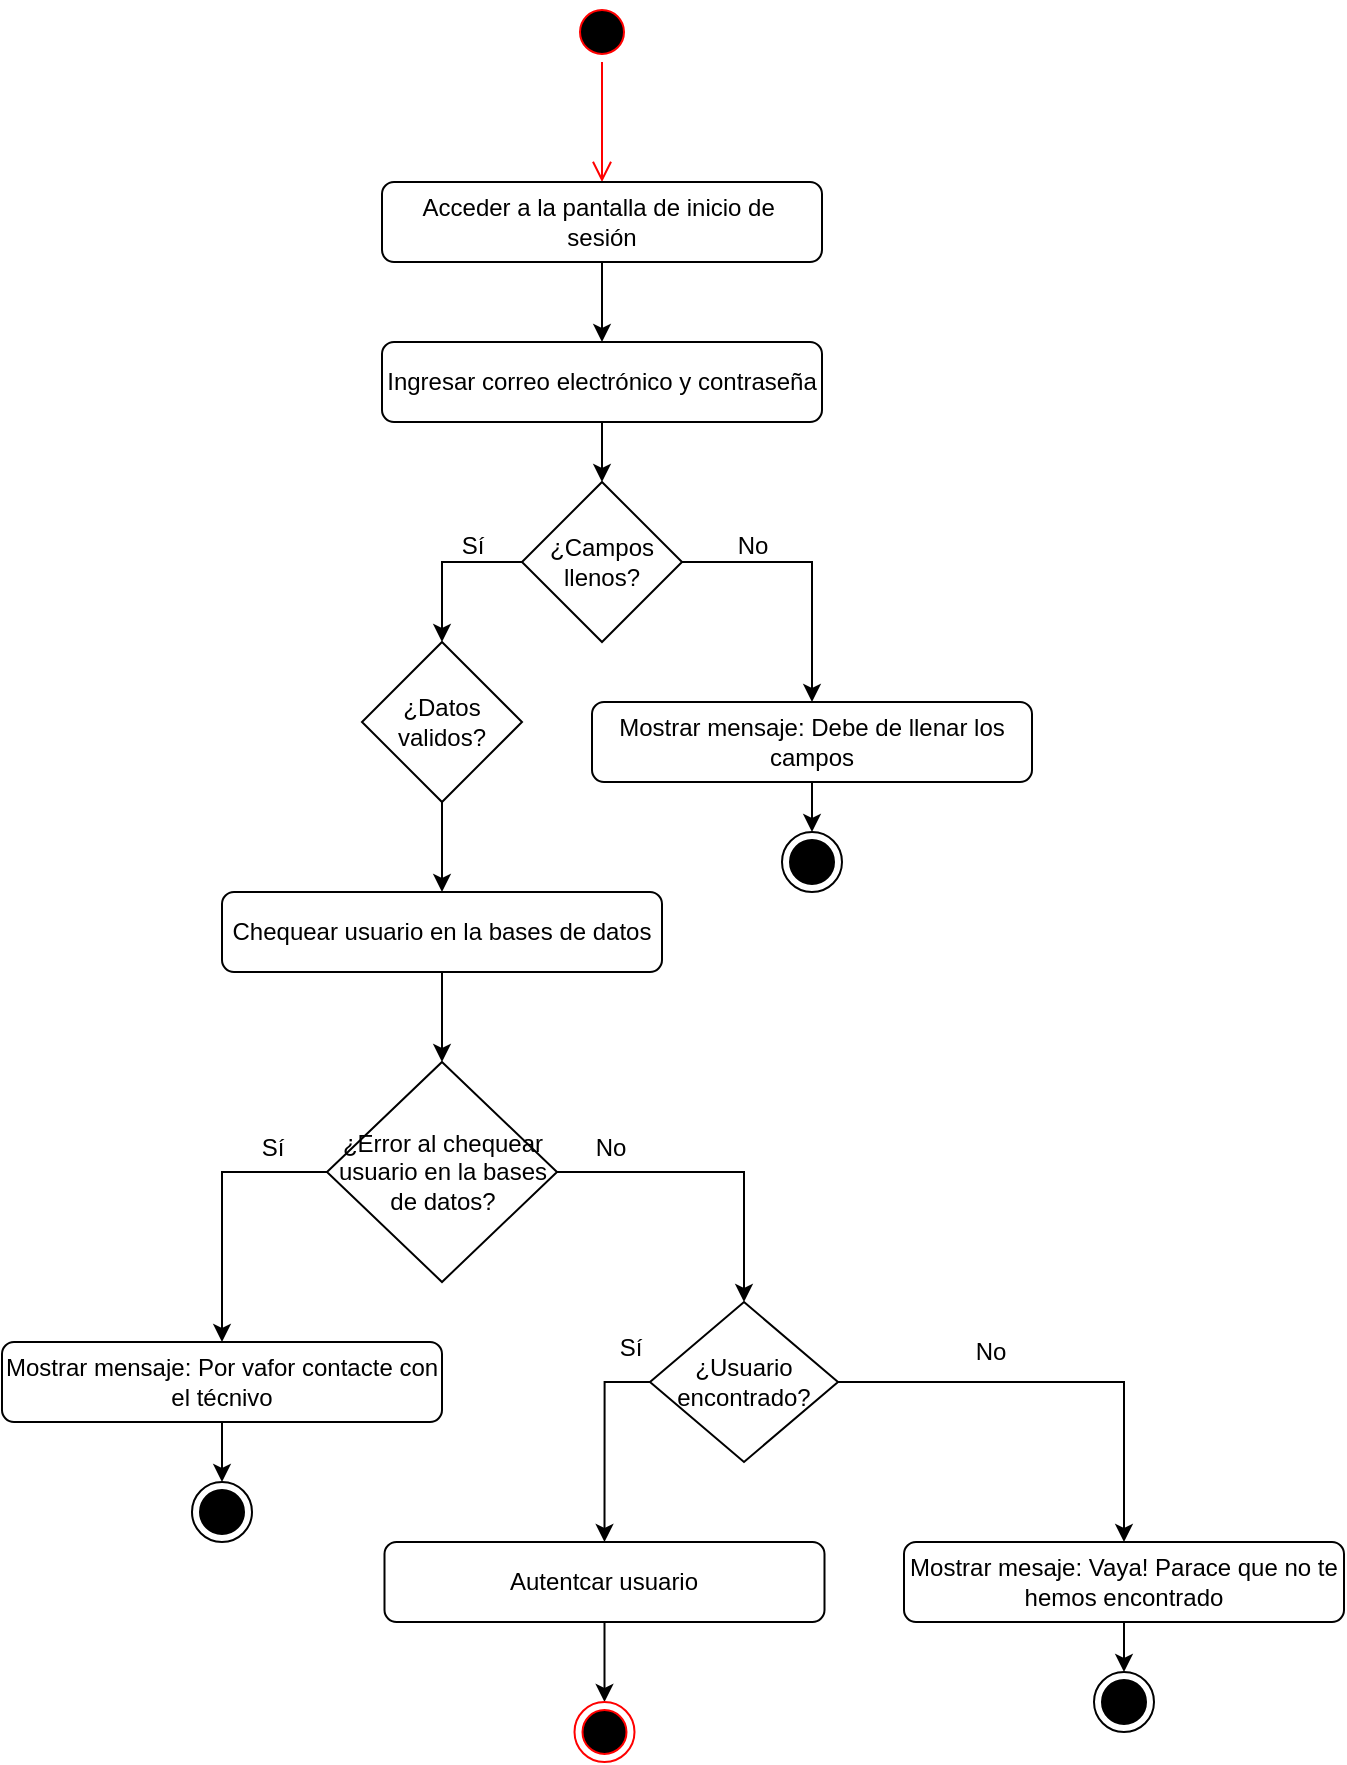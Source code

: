 <mxfile version="24.6.4" type="device">
  <diagram name="Página-1" id="0jFbXKhqwLZHdMIFINMl">
    <mxGraphModel dx="1229" dy="2314" grid="1" gridSize="10" guides="1" tooltips="1" connect="1" arrows="1" fold="1" page="1" pageScale="1" pageWidth="827" pageHeight="1169" math="0" shadow="0">
      <root>
        <mxCell id="0" />
        <mxCell id="1" parent="0" />
        <mxCell id="Hfi1FxqBY-VqrMtTTCaR-1" value="" style="ellipse;html=1;shape=startState;fillColor=#000000;strokeColor=#ff0000;" vertex="1" parent="1">
          <mxGeometry x="363" y="160" width="30" height="30" as="geometry" />
        </mxCell>
        <mxCell id="Hfi1FxqBY-VqrMtTTCaR-2" value="" style="edgeStyle=orthogonalEdgeStyle;html=1;verticalAlign=bottom;endArrow=open;endSize=8;strokeColor=#ff0000;rounded=0;" edge="1" source="Hfi1FxqBY-VqrMtTTCaR-1" parent="1">
          <mxGeometry relative="1" as="geometry">
            <mxPoint x="378" y="250" as="targetPoint" />
          </mxGeometry>
        </mxCell>
        <mxCell id="Hfi1FxqBY-VqrMtTTCaR-28" style="edgeStyle=orthogonalEdgeStyle;rounded=0;orthogonalLoop=1;jettySize=auto;html=1;" edge="1" parent="1" source="Hfi1FxqBY-VqrMtTTCaR-3" target="Hfi1FxqBY-VqrMtTTCaR-4">
          <mxGeometry relative="1" as="geometry" />
        </mxCell>
        <mxCell id="Hfi1FxqBY-VqrMtTTCaR-3" value="Acceder a la pantalla de inicio de&amp;nbsp;&lt;div&gt;sesión&lt;/div&gt;" style="rounded=1;whiteSpace=wrap;html=1;" vertex="1" parent="1">
          <mxGeometry x="268" y="250" width="220" height="40" as="geometry" />
        </mxCell>
        <mxCell id="Hfi1FxqBY-VqrMtTTCaR-29" style="edgeStyle=orthogonalEdgeStyle;rounded=0;orthogonalLoop=1;jettySize=auto;html=1;entryX=0.5;entryY=0;entryDx=0;entryDy=0;" edge="1" parent="1" source="Hfi1FxqBY-VqrMtTTCaR-4" target="Hfi1FxqBY-VqrMtTTCaR-7">
          <mxGeometry relative="1" as="geometry" />
        </mxCell>
        <mxCell id="Hfi1FxqBY-VqrMtTTCaR-4" value="Ingresar correo electrónico y contraseña" style="rounded=1;whiteSpace=wrap;html=1;" vertex="1" parent="1">
          <mxGeometry x="268" y="330" width="220" height="40" as="geometry" />
        </mxCell>
        <mxCell id="Hfi1FxqBY-VqrMtTTCaR-10" style="edgeStyle=orthogonalEdgeStyle;rounded=0;orthogonalLoop=1;jettySize=auto;html=1;entryX=0.5;entryY=0;entryDx=0;entryDy=0;exitX=0;exitY=0.5;exitDx=0;exitDy=0;" edge="1" parent="1" source="Hfi1FxqBY-VqrMtTTCaR-7" target="Hfi1FxqBY-VqrMtTTCaR-9">
          <mxGeometry relative="1" as="geometry" />
        </mxCell>
        <mxCell id="Hfi1FxqBY-VqrMtTTCaR-12" style="edgeStyle=orthogonalEdgeStyle;rounded=0;orthogonalLoop=1;jettySize=auto;html=1;entryX=0.5;entryY=0;entryDx=0;entryDy=0;exitX=1;exitY=0.5;exitDx=0;exitDy=0;" edge="1" parent="1" source="Hfi1FxqBY-VqrMtTTCaR-7" target="Hfi1FxqBY-VqrMtTTCaR-8">
          <mxGeometry relative="1" as="geometry" />
        </mxCell>
        <mxCell id="Hfi1FxqBY-VqrMtTTCaR-7" value="¿Campos llenos?" style="rhombus;whiteSpace=wrap;html=1;" vertex="1" parent="1">
          <mxGeometry x="338" y="400" width="80" height="80" as="geometry" />
        </mxCell>
        <mxCell id="Hfi1FxqBY-VqrMtTTCaR-34" style="edgeStyle=orthogonalEdgeStyle;rounded=0;orthogonalLoop=1;jettySize=auto;html=1;entryX=0.5;entryY=0;entryDx=0;entryDy=0;" edge="1" parent="1" source="Hfi1FxqBY-VqrMtTTCaR-8" target="Hfi1FxqBY-VqrMtTTCaR-30">
          <mxGeometry relative="1" as="geometry" />
        </mxCell>
        <mxCell id="Hfi1FxqBY-VqrMtTTCaR-8" value="Mostrar mensaje: Debe de llenar los campos" style="rounded=1;whiteSpace=wrap;html=1;" vertex="1" parent="1">
          <mxGeometry x="373" y="510" width="220" height="40" as="geometry" />
        </mxCell>
        <mxCell id="Hfi1FxqBY-VqrMtTTCaR-15" style="edgeStyle=orthogonalEdgeStyle;rounded=0;orthogonalLoop=1;jettySize=auto;html=1;entryX=0.5;entryY=0;entryDx=0;entryDy=0;" edge="1" parent="1" source="Hfi1FxqBY-VqrMtTTCaR-9" target="Hfi1FxqBY-VqrMtTTCaR-14">
          <mxGeometry relative="1" as="geometry" />
        </mxCell>
        <mxCell id="Hfi1FxqBY-VqrMtTTCaR-9" value="¿Datos validos?" style="rhombus;whiteSpace=wrap;html=1;" vertex="1" parent="1">
          <mxGeometry x="258" y="480" width="80" height="80" as="geometry" />
        </mxCell>
        <mxCell id="Hfi1FxqBY-VqrMtTTCaR-11" value="Sí" style="text;html=1;align=center;verticalAlign=middle;resizable=0;points=[];autosize=1;strokeColor=none;fillColor=none;" vertex="1" parent="1">
          <mxGeometry x="298" y="417" width="30" height="30" as="geometry" />
        </mxCell>
        <mxCell id="Hfi1FxqBY-VqrMtTTCaR-13" value="No" style="text;html=1;align=center;verticalAlign=middle;resizable=0;points=[];autosize=1;strokeColor=none;fillColor=none;" vertex="1" parent="1">
          <mxGeometry x="433" y="417" width="40" height="30" as="geometry" />
        </mxCell>
        <mxCell id="Hfi1FxqBY-VqrMtTTCaR-17" style="edgeStyle=orthogonalEdgeStyle;rounded=0;orthogonalLoop=1;jettySize=auto;html=1;" edge="1" parent="1" source="Hfi1FxqBY-VqrMtTTCaR-14" target="Hfi1FxqBY-VqrMtTTCaR-16">
          <mxGeometry relative="1" as="geometry" />
        </mxCell>
        <mxCell id="Hfi1FxqBY-VqrMtTTCaR-14" value="Chequear usuario en la bases de datos" style="rounded=1;whiteSpace=wrap;html=1;" vertex="1" parent="1">
          <mxGeometry x="188" y="605" width="220" height="40" as="geometry" />
        </mxCell>
        <mxCell id="Hfi1FxqBY-VqrMtTTCaR-21" style="edgeStyle=orthogonalEdgeStyle;rounded=0;orthogonalLoop=1;jettySize=auto;html=1;entryX=0.5;entryY=0;entryDx=0;entryDy=0;exitX=0;exitY=0.5;exitDx=0;exitDy=0;" edge="1" parent="1" source="Hfi1FxqBY-VqrMtTTCaR-16" target="Hfi1FxqBY-VqrMtTTCaR-18">
          <mxGeometry relative="1" as="geometry" />
        </mxCell>
        <mxCell id="Hfi1FxqBY-VqrMtTTCaR-40" style="edgeStyle=orthogonalEdgeStyle;rounded=0;orthogonalLoop=1;jettySize=auto;html=1;entryX=0.5;entryY=0;entryDx=0;entryDy=0;exitX=1;exitY=0.5;exitDx=0;exitDy=0;" edge="1" parent="1" source="Hfi1FxqBY-VqrMtTTCaR-16" target="Hfi1FxqBY-VqrMtTTCaR-39">
          <mxGeometry relative="1" as="geometry" />
        </mxCell>
        <mxCell id="Hfi1FxqBY-VqrMtTTCaR-16" value="¿Error al chequear usuario en la bases de datos?" style="rhombus;whiteSpace=wrap;html=1;" vertex="1" parent="1">
          <mxGeometry x="240.5" y="690" width="115" height="110" as="geometry" />
        </mxCell>
        <mxCell id="Hfi1FxqBY-VqrMtTTCaR-37" style="edgeStyle=orthogonalEdgeStyle;rounded=0;orthogonalLoop=1;jettySize=auto;html=1;entryX=0.5;entryY=0;entryDx=0;entryDy=0;" edge="1" parent="1" source="Hfi1FxqBY-VqrMtTTCaR-18" target="Hfi1FxqBY-VqrMtTTCaR-32">
          <mxGeometry relative="1" as="geometry" />
        </mxCell>
        <mxCell id="Hfi1FxqBY-VqrMtTTCaR-18" value="Mostrar mensaje: Por vafor contacte con el técnivo" style="rounded=1;whiteSpace=wrap;html=1;" vertex="1" parent="1">
          <mxGeometry x="78" y="830" width="220" height="40" as="geometry" />
        </mxCell>
        <mxCell id="Hfi1FxqBY-VqrMtTTCaR-27" style="edgeStyle=orthogonalEdgeStyle;rounded=0;orthogonalLoop=1;jettySize=auto;html=1;entryX=0.5;entryY=0;entryDx=0;entryDy=0;" edge="1" parent="1" source="Hfi1FxqBY-VqrMtTTCaR-19" target="Hfi1FxqBY-VqrMtTTCaR-26">
          <mxGeometry relative="1" as="geometry" />
        </mxCell>
        <mxCell id="Hfi1FxqBY-VqrMtTTCaR-19" value="Autentcar usuario" style="rounded=1;whiteSpace=wrap;html=1;" vertex="1" parent="1">
          <mxGeometry x="269.25" y="930" width="220" height="40" as="geometry" />
        </mxCell>
        <mxCell id="Hfi1FxqBY-VqrMtTTCaR-22" value="Sí" style="text;html=1;align=center;verticalAlign=middle;resizable=0;points=[];autosize=1;strokeColor=none;fillColor=none;" vertex="1" parent="1">
          <mxGeometry x="198" y="718" width="30" height="30" as="geometry" />
        </mxCell>
        <mxCell id="Hfi1FxqBY-VqrMtTTCaR-26" value="" style="ellipse;html=1;shape=endState;fillColor=#000000;strokeColor=#ff0000;" vertex="1" parent="1">
          <mxGeometry x="364.25" y="1010" width="30" height="30" as="geometry" />
        </mxCell>
        <mxCell id="Hfi1FxqBY-VqrMtTTCaR-30" value="" style="ellipse;html=1;shape=endState;fillColor=#000000;strokeColor=default;" vertex="1" parent="1">
          <mxGeometry x="468" y="575" width="30" height="30" as="geometry" />
        </mxCell>
        <mxCell id="Hfi1FxqBY-VqrMtTTCaR-31" value="" style="shape=mxgraph.sysml.x;" vertex="1" parent="1">
          <mxGeometry x="476.75" y="582.5" width="12.5" height="15" as="geometry" />
        </mxCell>
        <mxCell id="Hfi1FxqBY-VqrMtTTCaR-32" value="" style="ellipse;html=1;shape=endState;fillColor=#000000;strokeColor=default;" vertex="1" parent="1">
          <mxGeometry x="173" y="900" width="30" height="30" as="geometry" />
        </mxCell>
        <mxCell id="Hfi1FxqBY-VqrMtTTCaR-33" value="" style="shape=mxgraph.sysml.x;" vertex="1" parent="1">
          <mxGeometry x="181.75" y="907.5" width="12.5" height="15" as="geometry" />
        </mxCell>
        <mxCell id="Hfi1FxqBY-VqrMtTTCaR-46" style="edgeStyle=orthogonalEdgeStyle;rounded=0;orthogonalLoop=1;jettySize=auto;html=1;entryX=0.5;entryY=0;entryDx=0;entryDy=0;exitX=0;exitY=0.5;exitDx=0;exitDy=0;" edge="1" parent="1" source="Hfi1FxqBY-VqrMtTTCaR-39" target="Hfi1FxqBY-VqrMtTTCaR-19">
          <mxGeometry relative="1" as="geometry" />
        </mxCell>
        <mxCell id="Hfi1FxqBY-VqrMtTTCaR-48" style="edgeStyle=orthogonalEdgeStyle;rounded=0;orthogonalLoop=1;jettySize=auto;html=1;" edge="1" parent="1" source="Hfi1FxqBY-VqrMtTTCaR-39" target="Hfi1FxqBY-VqrMtTTCaR-45">
          <mxGeometry relative="1" as="geometry" />
        </mxCell>
        <mxCell id="Hfi1FxqBY-VqrMtTTCaR-39" value="¿Usuario encontrado?" style="rhombus;whiteSpace=wrap;html=1;" vertex="1" parent="1">
          <mxGeometry x="402" y="810" width="94" height="80" as="geometry" />
        </mxCell>
        <mxCell id="Hfi1FxqBY-VqrMtTTCaR-42" value="No" style="text;html=1;align=center;verticalAlign=middle;resizable=0;points=[];autosize=1;strokeColor=none;fillColor=none;" vertex="1" parent="1">
          <mxGeometry x="362" y="718" width="40" height="30" as="geometry" />
        </mxCell>
        <mxCell id="Hfi1FxqBY-VqrMtTTCaR-45" value="Mostrar mesaje: Vaya! Parace que no te hemos encontrado" style="rounded=1;whiteSpace=wrap;html=1;" vertex="1" parent="1">
          <mxGeometry x="529" y="930" width="220" height="40" as="geometry" />
        </mxCell>
        <mxCell id="Hfi1FxqBY-VqrMtTTCaR-47" value="Sí" style="text;html=1;align=center;verticalAlign=middle;resizable=0;points=[];autosize=1;strokeColor=none;fillColor=none;" vertex="1" parent="1">
          <mxGeometry x="377" y="818" width="30" height="30" as="geometry" />
        </mxCell>
        <mxCell id="Hfi1FxqBY-VqrMtTTCaR-49" value="No" style="text;html=1;align=center;verticalAlign=middle;resizable=0;points=[];autosize=1;strokeColor=none;fillColor=none;" vertex="1" parent="1">
          <mxGeometry x="552" y="820" width="40" height="30" as="geometry" />
        </mxCell>
        <mxCell id="Hfi1FxqBY-VqrMtTTCaR-51" style="edgeStyle=orthogonalEdgeStyle;rounded=0;orthogonalLoop=1;jettySize=auto;html=1;entryX=0.5;entryY=0;entryDx=0;entryDy=0;" edge="1" parent="1" target="Hfi1FxqBY-VqrMtTTCaR-52">
          <mxGeometry relative="1" as="geometry">
            <mxPoint x="639" y="970" as="sourcePoint" />
          </mxGeometry>
        </mxCell>
        <mxCell id="Hfi1FxqBY-VqrMtTTCaR-52" value="" style="ellipse;html=1;shape=endState;fillColor=#000000;strokeColor=default;" vertex="1" parent="1">
          <mxGeometry x="624" y="995" width="30" height="30" as="geometry" />
        </mxCell>
        <mxCell id="Hfi1FxqBY-VqrMtTTCaR-53" value="" style="shape=mxgraph.sysml.x;" vertex="1" parent="1">
          <mxGeometry x="632.75" y="1002.5" width="12.5" height="15" as="geometry" />
        </mxCell>
      </root>
    </mxGraphModel>
  </diagram>
</mxfile>
